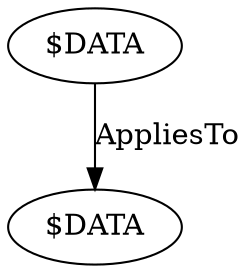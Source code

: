 digraph {
    190 [ label = "$DATA" ]
    262 [ label = "$DATA" ]
    262 -> 190 [ label = "AppliesTo" ]
}

